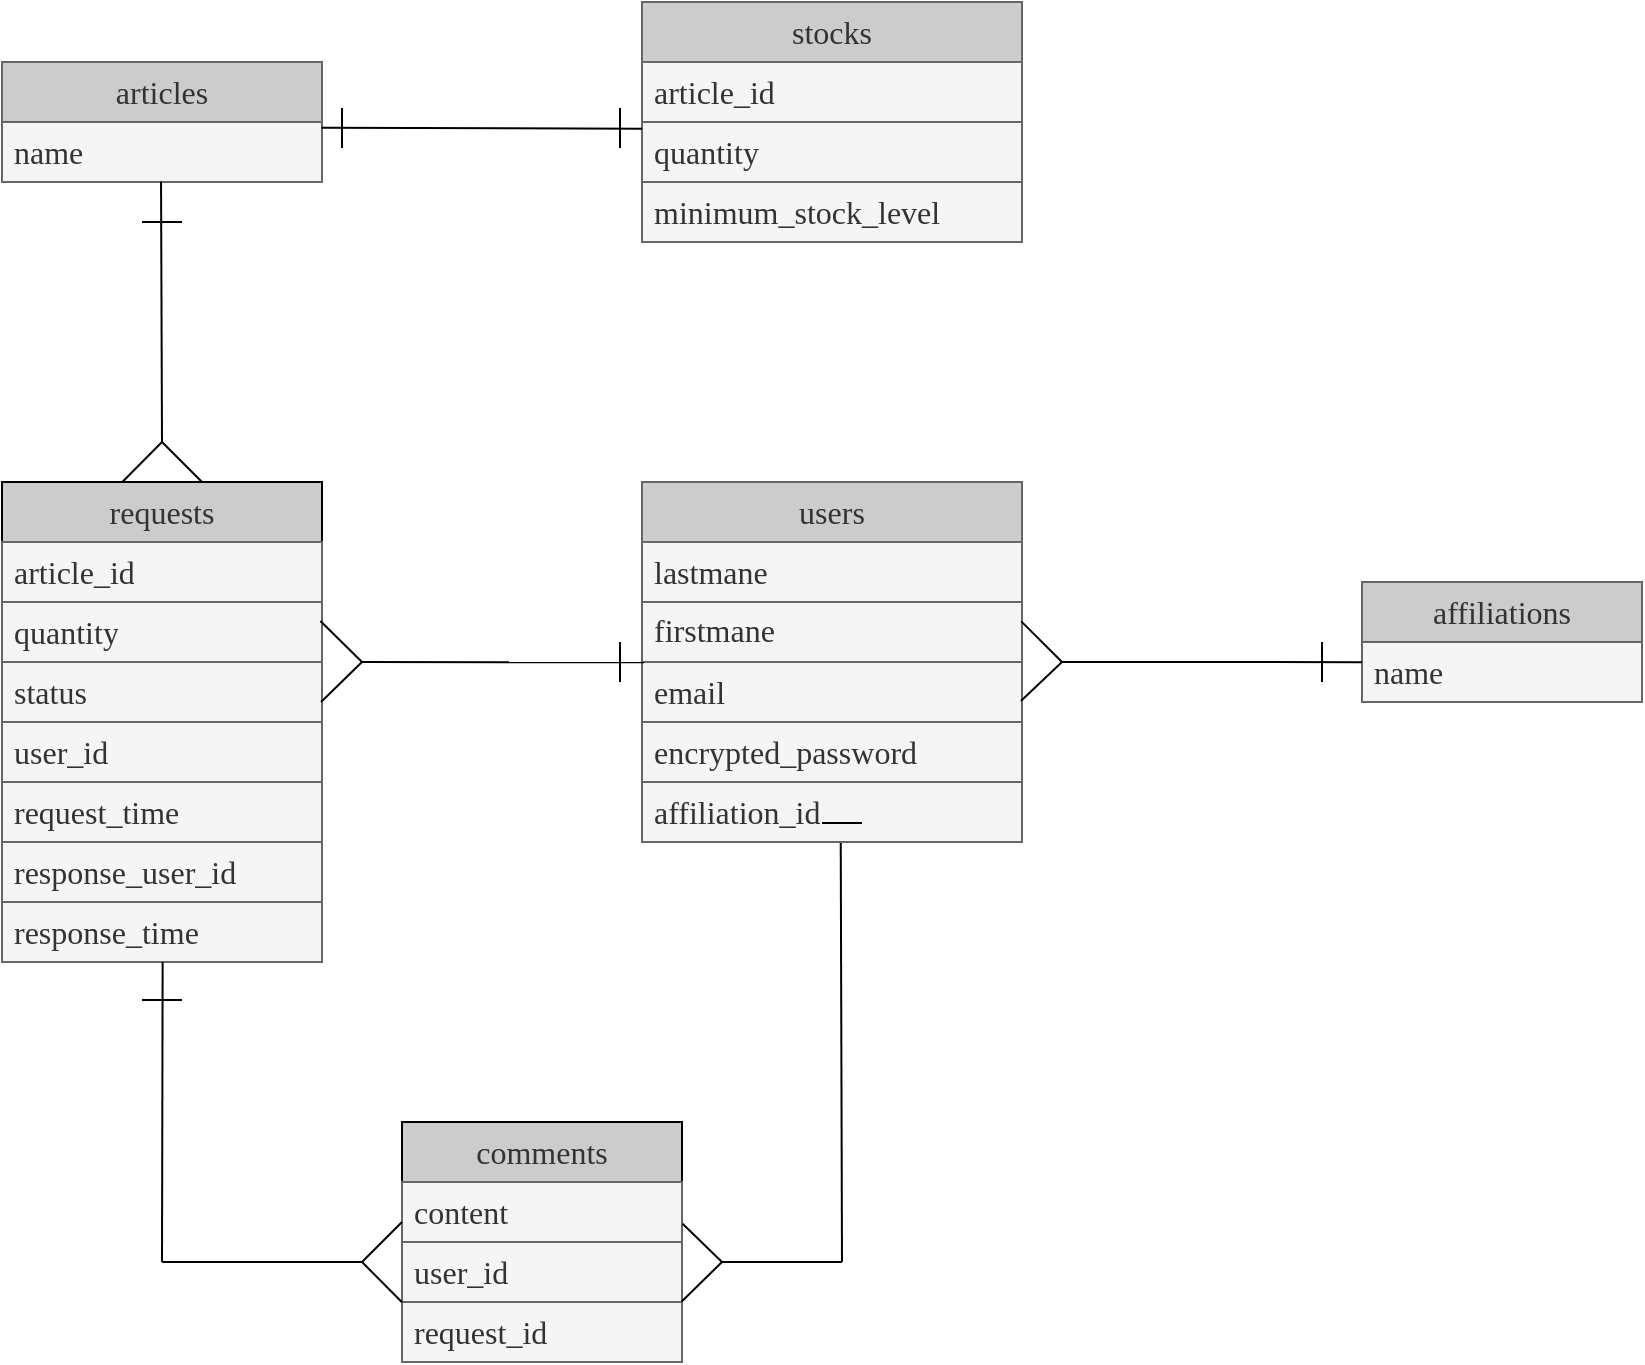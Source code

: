 <mxfile>
    <diagram id="Gapq9H3bDP9QJpvoK2ed" name="ページ1">
        <mxGraphModel dx="167" dy="152" grid="1" gridSize="10" guides="1" tooltips="1" connect="1" arrows="1" fold="1" page="1" pageScale="1" pageWidth="1169" pageHeight="827" math="0" shadow="0">
            <root>
                <mxCell id="0"/>
                <mxCell id="1" parent="0"/>
                <mxCell id="3" value="&lt;span style=&quot;caret-color: rgb(0, 0, 0); font-family: -webkit-standard; font-size: medium; text-align: start;&quot;&gt;requests&lt;/span&gt;" style="swimlane;fontStyle=0;childLayout=stackLayout;horizontal=1;startSize=30;horizontalStack=0;resizeParent=1;resizeParentMax=0;resizeLast=0;collapsible=1;marginBottom=0;whiteSpace=wrap;html=1;fillColor=#CCCCCC;fontColor=#333333;labelBackgroundColor=none;" parent="1" vertex="1">
                    <mxGeometry x="160" y="320" width="160" height="240" as="geometry"/>
                </mxCell>
                <mxCell id="4" value="&lt;span style=&quot;caret-color: rgb(0, 0, 0); font-family: -webkit-standard; font-size: medium;&quot;&gt;article_id&lt;/span&gt;" style="text;strokeColor=#666666;fillColor=#f5f5f5;align=left;verticalAlign=middle;spacingLeft=4;spacingRight=4;overflow=hidden;points=[[0,0.5],[1,0.5]];portConstraint=eastwest;rotatable=0;whiteSpace=wrap;html=1;fontColor=#333333;" parent="3" vertex="1">
                    <mxGeometry y="30" width="160" height="30" as="geometry"/>
                </mxCell>
                <mxCell id="5" value="&lt;span style=&quot;caret-color: rgb(0, 0, 0); font-family: -webkit-standard; font-size: medium;&quot;&gt;quantity&lt;/span&gt;" style="text;strokeColor=#666666;fillColor=#f5f5f5;align=left;verticalAlign=middle;spacingLeft=4;spacingRight=4;overflow=hidden;points=[[0,0.5],[1,0.5]];portConstraint=eastwest;rotatable=0;whiteSpace=wrap;html=1;fontColor=#333333;" parent="3" vertex="1">
                    <mxGeometry y="60" width="160" height="30" as="geometry"/>
                </mxCell>
                <mxCell id="11" value="&lt;font size=&quot;3&quot; face=&quot;-webkit-standard&quot;&gt;&lt;span style=&quot;caret-color: rgb(0, 0, 0);&quot;&gt;status&lt;/span&gt;&lt;/font&gt;" style="text;strokeColor=#666666;fillColor=#f5f5f5;align=left;verticalAlign=middle;spacingLeft=4;spacingRight=4;overflow=hidden;points=[[0,0.5],[1,0.5]];portConstraint=eastwest;rotatable=0;whiteSpace=wrap;html=1;fontColor=#333333;" parent="3" vertex="1">
                    <mxGeometry y="90" width="160" height="30" as="geometry"/>
                </mxCell>
                <mxCell id="9" value="&lt;span style=&quot;caret-color: rgb(0, 0, 0); font-family: -webkit-standard; font-size: medium;&quot;&gt;user_id&lt;/span&gt;" style="text;strokeColor=#666666;fillColor=#f5f5f5;align=left;verticalAlign=middle;spacingLeft=4;spacingRight=4;overflow=hidden;points=[[0,0.5],[1,0.5]];portConstraint=eastwest;rotatable=0;whiteSpace=wrap;html=1;fontColor=#333333;" parent="3" vertex="1">
                    <mxGeometry y="120" width="160" height="30" as="geometry"/>
                </mxCell>
                <mxCell id="10" value="&lt;span style=&quot;caret-color: rgb(0, 0, 0); font-family: -webkit-standard; font-size: medium;&quot;&gt;request_time&lt;/span&gt;" style="text;strokeColor=#666666;fillColor=#f5f5f5;align=left;verticalAlign=middle;spacingLeft=4;spacingRight=4;overflow=hidden;points=[[0,0.5],[1,0.5]];portConstraint=eastwest;rotatable=0;whiteSpace=wrap;html=1;fontColor=#333333;" parent="3" vertex="1">
                    <mxGeometry y="150" width="160" height="30" as="geometry"/>
                </mxCell>
                <mxCell id="8" value="&lt;span style=&quot;caret-color: rgb(0, 0, 0); font-family: -webkit-standard; font-size: medium;&quot;&gt;response_user_id&lt;/span&gt;" style="text;strokeColor=#666666;fillColor=#f5f5f5;align=left;verticalAlign=middle;spacingLeft=4;spacingRight=4;overflow=hidden;points=[[0,0.5],[1,0.5]];portConstraint=eastwest;rotatable=0;whiteSpace=wrap;html=1;fontColor=#333333;" parent="3" vertex="1">
                    <mxGeometry y="180" width="160" height="30" as="geometry"/>
                </mxCell>
                <mxCell id="7" value="&lt;span style=&quot;caret-color: rgb(0, 0, 0); font-family: -webkit-standard; font-size: medium;&quot;&gt;response_time&lt;/span&gt;" style="text;strokeColor=#666666;fillColor=#f5f5f5;align=left;verticalAlign=middle;spacingLeft=4;spacingRight=4;overflow=hidden;points=[[0,0.5],[1,0.5]];portConstraint=eastwest;rotatable=0;whiteSpace=wrap;html=1;fontColor=#333333;" parent="3" vertex="1">
                    <mxGeometry y="210" width="160" height="30" as="geometry"/>
                </mxCell>
                <mxCell id="12" value="&lt;span style=&quot;caret-color: rgb(0, 0, 0); font-family: -webkit-standard; font-size: medium; text-align: start;&quot;&gt;users&lt;/span&gt;" style="swimlane;fontStyle=0;childLayout=stackLayout;horizontal=1;startSize=30;horizontalStack=0;resizeParent=1;resizeParentMax=0;resizeLast=0;collapsible=1;marginBottom=0;whiteSpace=wrap;html=1;fontColor=#333333;fillColor=#CCCCCC;strokeColor=#666666;" parent="1" vertex="1">
                    <mxGeometry x="480" y="320" width="190" height="180" as="geometry"/>
                </mxCell>
                <mxCell id="13" value="&lt;span style=&quot;color: rgb(51, 51, 51); font-family: -webkit-standard; font-size: medium; font-style: normal; font-variant-ligatures: normal; font-variant-caps: normal; font-weight: 400; letter-spacing: normal; orphans: 2; text-align: left; text-indent: 0px; text-transform: none; widows: 2; word-spacing: 0px; -webkit-text-stroke-width: 0px; caret-color: rgb(0, 0, 0); text-decoration-thickness: initial; text-decoration-style: initial; text-decoration-color: initial; float: none; display: inline !important;&quot;&gt;lastmane&lt;/span&gt;" style="text;strokeColor=#666666;fillColor=#f5f5f5;align=left;verticalAlign=middle;spacingLeft=4;spacingRight=4;overflow=hidden;points=[[0,0.5],[1,0.5]];portConstraint=eastwest;rotatable=0;whiteSpace=wrap;html=1;fontColor=#333333;labelBackgroundColor=none;" parent="12" vertex="1">
                    <mxGeometry y="30" width="190" height="30" as="geometry"/>
                </mxCell>
                <mxCell id="60" value="&lt;div style=&quot;line-height: 18px;&quot;&gt;&lt;font size=&quot;3&quot; face=&quot;-webkit-standard&quot;&gt;&lt;span style=&quot;caret-color: rgb(0, 0, 0);&quot;&gt;firstmane&lt;/span&gt;&lt;/font&gt;&lt;/div&gt;" style="text;strokeColor=#666666;fillColor=#f5f5f5;align=left;verticalAlign=middle;spacingLeft=4;spacingRight=4;overflow=hidden;points=[[0,0.5],[1,0.5]];portConstraint=eastwest;rotatable=0;whiteSpace=wrap;html=1;fontColor=#333333;labelBackgroundColor=none;" vertex="1" parent="12">
                    <mxGeometry y="60" width="190" height="30" as="geometry"/>
                </mxCell>
                <mxCell id="16" value="&lt;span style=&quot;caret-color: rgb(0, 0, 0); font-family: -webkit-standard; font-size: medium;&quot;&gt;email&lt;span class=&quot;Apple-converted-space&quot;&gt;&amp;nbsp;&lt;/span&gt;&lt;/span&gt;" style="text;strokeColor=#666666;fillColor=#f5f5f5;align=left;verticalAlign=middle;spacingLeft=4;spacingRight=4;overflow=hidden;points=[[0,0.5],[1,0.5]];portConstraint=eastwest;rotatable=0;whiteSpace=wrap;html=1;fontColor=#333333;" parent="12" vertex="1">
                    <mxGeometry y="90" width="190" height="30" as="geometry"/>
                </mxCell>
                <mxCell id="14" value="&lt;span style=&quot;caret-color: rgb(0, 0, 0); font-family: -webkit-standard; font-size: medium;&quot;&gt;encrypted_password&lt;span class=&quot;Apple-converted-space&quot;&gt;&amp;nbsp;&lt;/span&gt;&lt;/span&gt;" style="text;strokeColor=#666666;fillColor=#f5f5f5;align=left;verticalAlign=middle;spacingLeft=4;spacingRight=4;overflow=hidden;points=[[0,0.5],[1,0.5]];portConstraint=eastwest;rotatable=0;whiteSpace=wrap;html=1;fontColor=#333333;" parent="12" vertex="1">
                    <mxGeometry y="120" width="190" height="30" as="geometry"/>
                </mxCell>
                <mxCell id="15" value="&lt;span style=&quot;caret-color: rgb(0, 0, 0); font-family: -webkit-standard; font-size: medium;&quot;&gt;affiliation_id&lt;/span&gt;" style="text;strokeColor=#666666;fillColor=#f5f5f5;align=left;verticalAlign=middle;spacingLeft=4;spacingRight=4;overflow=hidden;points=[[0,0.5],[1,0.5]];portConstraint=eastwest;rotatable=0;whiteSpace=wrap;html=1;fontColor=#333333;" parent="12" vertex="1">
                    <mxGeometry y="150" width="190" height="30" as="geometry"/>
                </mxCell>
                <mxCell id="17" value="&lt;span style=&quot;caret-color: rgb(0, 0, 0); font-family: -webkit-standard; font-size: medium; text-align: start;&quot;&gt;comments&lt;/span&gt;" style="swimlane;fontStyle=0;childLayout=stackLayout;horizontal=1;startSize=30;horizontalStack=0;resizeParent=1;resizeParentMax=0;resizeLast=0;collapsible=1;marginBottom=0;whiteSpace=wrap;html=1;labelBackgroundColor=none;fillColor=#CCCCCC;fontColor=#333333;" parent="1" vertex="1">
                    <mxGeometry x="360" y="640" width="140" height="120" as="geometry"/>
                </mxCell>
                <mxCell id="18" value="&lt;span style=&quot;caret-color: rgb(0, 0, 0); font-family: -webkit-standard; font-size: medium;&quot;&gt;content&lt;/span&gt;" style="text;strokeColor=#666666;fillColor=#f5f5f5;align=left;verticalAlign=middle;spacingLeft=4;spacingRight=4;overflow=hidden;points=[[0,0.5],[1,0.5]];portConstraint=eastwest;rotatable=0;whiteSpace=wrap;html=1;labelBackgroundColor=none;fontColor=#333333;" parent="17" vertex="1">
                    <mxGeometry y="30" width="140" height="30" as="geometry"/>
                </mxCell>
                <mxCell id="19" value="&lt;span style=&quot;caret-color: rgb(0, 0, 0); font-family: -webkit-standard; font-size: medium;&quot;&gt;user_id&lt;/span&gt;" style="text;strokeColor=#666666;fillColor=#f5f5f5;align=left;verticalAlign=middle;spacingLeft=4;spacingRight=4;overflow=hidden;points=[[0,0.5],[1,0.5]];portConstraint=eastwest;rotatable=0;whiteSpace=wrap;html=1;labelBackgroundColor=none;fontColor=#333333;" parent="17" vertex="1">
                    <mxGeometry y="60" width="140" height="30" as="geometry"/>
                </mxCell>
                <mxCell id="20" value="&lt;span style=&quot;caret-color: rgb(0, 0, 0); font-family: -webkit-standard; font-size: medium;&quot;&gt;request_id&lt;/span&gt;" style="text;strokeColor=#666666;fillColor=#f5f5f5;align=left;verticalAlign=middle;spacingLeft=4;spacingRight=4;overflow=hidden;points=[[0,0.5],[1,0.5]];portConstraint=eastwest;rotatable=0;whiteSpace=wrap;html=1;labelBackgroundColor=none;fontColor=#333333;" parent="17" vertex="1">
                    <mxGeometry y="90" width="140" height="30" as="geometry"/>
                </mxCell>
                <mxCell id="21" value="&lt;span style=&quot;caret-color: rgb(0, 0, 0); font-family: -webkit-standard; font-size: medium; text-align: start;&quot;&gt;affiliations&lt;/span&gt;" style="swimlane;fontStyle=0;childLayout=stackLayout;horizontal=1;startSize=30;horizontalStack=0;resizeParent=1;resizeParentMax=0;resizeLast=0;collapsible=1;marginBottom=0;whiteSpace=wrap;html=1;labelBackgroundColor=none;fontColor=#333333;fillColor=#CCCCCC;strokeColor=#666666;" parent="1" vertex="1">
                    <mxGeometry x="840" y="370" width="140" height="60" as="geometry"/>
                </mxCell>
                <mxCell id="22" value="&lt;span style=&quot;caret-color: rgb(0, 0, 0); font-family: -webkit-standard; font-size: medium;&quot;&gt;name&lt;/span&gt;" style="text;strokeColor=#666666;fillColor=#f5f5f5;align=left;verticalAlign=middle;spacingLeft=4;spacingRight=4;overflow=hidden;points=[[0,0.5],[1,0.5]];portConstraint=eastwest;rotatable=0;whiteSpace=wrap;html=1;labelBackgroundColor=none;fontColor=#333333;" parent="21" vertex="1">
                    <mxGeometry y="30" width="140" height="30" as="geometry"/>
                </mxCell>
                <mxCell id="25" value="&lt;span style=&quot;caret-color: rgb(0, 0, 0); font-family: -webkit-standard; font-size: medium; text-align: start;&quot;&gt;articles&lt;/span&gt;" style="swimlane;fontStyle=0;childLayout=stackLayout;horizontal=1;startSize=30;horizontalStack=0;resizeParent=1;resizeParentMax=0;resizeLast=0;collapsible=1;marginBottom=0;whiteSpace=wrap;html=1;labelBackgroundColor=none;fontColor=#333333;fillColor=#CCCCCC;strokeColor=#666666;" parent="1" vertex="1">
                    <mxGeometry x="160" y="110" width="160" height="60" as="geometry"/>
                </mxCell>
                <mxCell id="26" value="&lt;span style=&quot;caret-color: rgb(0, 0, 0); font-family: -webkit-standard; font-size: medium;&quot;&gt;name&lt;span class=&quot;Apple-converted-space&quot;&gt;&amp;nbsp;&lt;/span&gt;&lt;/span&gt;" style="text;strokeColor=#666666;fillColor=#f5f5f5;align=left;verticalAlign=middle;spacingLeft=4;spacingRight=4;overflow=hidden;points=[[0,0.5],[1,0.5]];portConstraint=eastwest;rotatable=0;whiteSpace=wrap;html=1;labelBackgroundColor=none;fontColor=#333333;" parent="25" vertex="1">
                    <mxGeometry y="30" width="160" height="30" as="geometry"/>
                </mxCell>
                <mxCell id="37" value="" style="endArrow=none;html=1;fontColor=default;" parent="25" edge="1">
                    <mxGeometry width="50" height="50" relative="1" as="geometry">
                        <mxPoint x="70" y="80" as="sourcePoint"/>
                        <mxPoint x="90" y="80" as="targetPoint"/>
                    </mxGeometry>
                </mxCell>
                <mxCell id="29" value="&lt;span style=&quot;caret-color: rgb(0, 0, 0); font-family: -webkit-standard; font-size: medium; text-align: start;&quot;&gt;stocks&lt;/span&gt;" style="swimlane;fontStyle=0;childLayout=stackLayout;horizontal=1;startSize=30;horizontalStack=0;resizeParent=1;resizeParentMax=0;resizeLast=0;collapsible=1;marginBottom=0;whiteSpace=wrap;html=1;labelBackgroundColor=none;fillColor=#CCCCCC;fontColor=#333333;strokeColor=#666666;" parent="1" vertex="1">
                    <mxGeometry x="480" y="80" width="190" height="120" as="geometry"/>
                </mxCell>
                <mxCell id="30" value="&lt;span style=&quot;caret-color: rgb(0, 0, 0); font-family: -webkit-standard; font-size: medium;&quot;&gt;article_id&lt;span class=&quot;Apple-converted-space&quot;&gt;&amp;nbsp;&lt;/span&gt;&lt;/span&gt;" style="text;strokeColor=#666666;fillColor=#f5f5f5;align=left;verticalAlign=middle;spacingLeft=4;spacingRight=4;overflow=hidden;points=[[0,0.5],[1,0.5]];portConstraint=eastwest;rotatable=0;whiteSpace=wrap;html=1;labelBackgroundColor=none;fontColor=#333333;" parent="29" vertex="1">
                    <mxGeometry y="30" width="190" height="30" as="geometry"/>
                </mxCell>
                <mxCell id="31" value="&lt;span style=&quot;caret-color: rgb(0, 0, 0); font-family: -webkit-standard; font-size: medium;&quot;&gt;quantity&lt;span class=&quot;Apple-converted-space&quot;&gt;&amp;nbsp;&lt;/span&gt;&lt;/span&gt;" style="text;strokeColor=#666666;fillColor=#f5f5f5;align=left;verticalAlign=middle;spacingLeft=4;spacingRight=4;overflow=hidden;points=[[0,0.5],[1,0.5]];portConstraint=eastwest;rotatable=0;whiteSpace=wrap;html=1;labelBackgroundColor=none;fontColor=#333333;" parent="29" vertex="1">
                    <mxGeometry y="60" width="190" height="30" as="geometry"/>
                </mxCell>
                <mxCell id="32" value="&lt;span style=&quot;caret-color: rgb(0, 0, 0); font-family: -webkit-standard; font-size: medium;&quot;&gt;minimum_stock_level&lt;/span&gt;" style="text;strokeColor=#666666;fillColor=#f5f5f5;align=left;verticalAlign=middle;spacingLeft=4;spacingRight=4;overflow=hidden;points=[[0,0.5],[1,0.5]];portConstraint=eastwest;rotatable=0;whiteSpace=wrap;html=1;labelBackgroundColor=none;fontColor=#333333;" parent="29" vertex="1">
                    <mxGeometry y="90" width="190" height="30" as="geometry"/>
                </mxCell>
                <mxCell id="34" value="" style="endArrow=none;html=1;fontColor=default;entryX=0.497;entryY=0.993;entryDx=0;entryDy=0;entryPerimeter=0;" parent="1" target="26" edge="1">
                    <mxGeometry width="50" height="50" relative="1" as="geometry">
                        <mxPoint x="240" y="300" as="sourcePoint"/>
                        <mxPoint x="500" y="300" as="targetPoint"/>
                    </mxGeometry>
                </mxCell>
                <mxCell id="35" value="" style="endArrow=none;html=1;fontColor=default;exitX=0.625;exitY=0;exitDx=0;exitDy=0;exitPerimeter=0;" parent="1" source="3" edge="1">
                    <mxGeometry width="50" height="50" relative="1" as="geometry">
                        <mxPoint x="280" y="290" as="sourcePoint"/>
                        <mxPoint x="240" y="300" as="targetPoint"/>
                    </mxGeometry>
                </mxCell>
                <mxCell id="36" value="" style="endArrow=none;html=1;fontColor=default;entryX=0.376;entryY=0;entryDx=0;entryDy=0;entryPerimeter=0;" parent="1" target="3" edge="1">
                    <mxGeometry width="50" height="50" relative="1" as="geometry">
                        <mxPoint x="240" y="300" as="sourcePoint"/>
                        <mxPoint x="330" y="240" as="targetPoint"/>
                    </mxGeometry>
                </mxCell>
                <mxCell id="38" value="" style="endArrow=none;html=1;fontColor=default;entryX=0.001;entryY=0.111;entryDx=0;entryDy=0;entryPerimeter=0;exitX=0.998;exitY=0.095;exitDx=0;exitDy=0;exitPerimeter=0;" parent="1" source="26" target="31" edge="1">
                    <mxGeometry width="50" height="50" relative="1" as="geometry">
                        <mxPoint x="320" y="144" as="sourcePoint"/>
                        <mxPoint x="420" y="120" as="targetPoint"/>
                    </mxGeometry>
                </mxCell>
                <mxCell id="39" value="" style="endArrow=none;html=1;fontColor=default;" parent="1" edge="1">
                    <mxGeometry width="50" height="50" relative="1" as="geometry">
                        <mxPoint x="330" y="153" as="sourcePoint"/>
                        <mxPoint x="330" y="133" as="targetPoint"/>
                    </mxGeometry>
                </mxCell>
                <mxCell id="40" value="" style="endArrow=none;html=1;fontColor=default;" parent="1" edge="1">
                    <mxGeometry width="50" height="50" relative="1" as="geometry">
                        <mxPoint x="469" y="153" as="sourcePoint"/>
                        <mxPoint x="469" y="133" as="targetPoint"/>
                    </mxGeometry>
                </mxCell>
                <mxCell id="41" value="" style="endArrow=none;html=1;fontColor=default;entryX=0.005;entryY=0.006;entryDx=0;entryDy=0;entryPerimeter=0;" parent="1" target="16" edge="1">
                    <mxGeometry width="50" height="50" relative="1" as="geometry">
                        <mxPoint x="340" y="410" as="sourcePoint"/>
                        <mxPoint x="450" y="370" as="targetPoint"/>
                    </mxGeometry>
                </mxCell>
                <mxCell id="42" value="" style="endArrow=none;html=1;fontColor=default;exitX=0.997;exitY=0.667;exitDx=0;exitDy=0;exitPerimeter=0;" parent="1" source="11" edge="1">
                    <mxGeometry width="50" height="50" relative="1" as="geometry">
                        <mxPoint x="400" y="420" as="sourcePoint"/>
                        <mxPoint x="340" y="410" as="targetPoint"/>
                    </mxGeometry>
                </mxCell>
                <mxCell id="43" value="" style="endArrow=none;html=1;fontColor=default;exitX=0.995;exitY=0.318;exitDx=0;exitDy=0;exitPerimeter=0;" parent="1" source="5" edge="1">
                    <mxGeometry width="50" height="50" relative="1" as="geometry">
                        <mxPoint x="322" y="391" as="sourcePoint"/>
                        <mxPoint x="340" y="410" as="targetPoint"/>
                    </mxGeometry>
                </mxCell>
                <mxCell id="45" value="" style="endArrow=none;html=1;fontColor=default;" parent="1" edge="1">
                    <mxGeometry width="50" height="50" relative="1" as="geometry">
                        <mxPoint x="469" y="420" as="sourcePoint"/>
                        <mxPoint x="469" y="400" as="targetPoint"/>
                    </mxGeometry>
                </mxCell>
                <mxCell id="46" value="" style="endArrow=none;html=1;fontColor=default;exitX=0.502;exitY=1.002;exitDx=0;exitDy=0;exitPerimeter=0;" parent="1" source="7" edge="1">
                    <mxGeometry width="50" height="50" relative="1" as="geometry">
                        <mxPoint x="320" y="630" as="sourcePoint"/>
                        <mxPoint x="240" y="710" as="targetPoint"/>
                    </mxGeometry>
                </mxCell>
                <mxCell id="47" value="" style="endArrow=none;html=1;fontColor=default;" parent="1" edge="1">
                    <mxGeometry width="50" height="50" relative="1" as="geometry">
                        <mxPoint x="240" y="710" as="sourcePoint"/>
                        <mxPoint x="340" y="710" as="targetPoint"/>
                    </mxGeometry>
                </mxCell>
                <mxCell id="48" value="" style="endArrow=none;html=1;fontColor=default;entryX=0;entryY=0.666;entryDx=0;entryDy=0;entryPerimeter=0;" parent="1" target="18" edge="1">
                    <mxGeometry width="50" height="50" relative="1" as="geometry">
                        <mxPoint x="340" y="710" as="sourcePoint"/>
                        <mxPoint x="390" y="680" as="targetPoint"/>
                    </mxGeometry>
                </mxCell>
                <mxCell id="49" value="" style="endArrow=none;html=1;fontColor=default;entryX=0;entryY=1.005;entryDx=0;entryDy=0;entryPerimeter=0;" parent="1" target="19" edge="1">
                    <mxGeometry width="50" height="50" relative="1" as="geometry">
                        <mxPoint x="340" y="710" as="sourcePoint"/>
                        <mxPoint x="390" y="680" as="targetPoint"/>
                    </mxGeometry>
                </mxCell>
                <mxCell id="50" value="" style="endArrow=none;html=1;fontColor=default;" parent="1" edge="1">
                    <mxGeometry width="50" height="50" relative="1" as="geometry">
                        <mxPoint x="230" y="579" as="sourcePoint"/>
                        <mxPoint x="250" y="579" as="targetPoint"/>
                    </mxGeometry>
                </mxCell>
                <mxCell id="51" value="" style="endArrow=none;html=1;fontColor=default;exitX=1.002;exitY=0.695;exitDx=0;exitDy=0;exitPerimeter=0;" parent="1" source="18" edge="1">
                    <mxGeometry width="50" height="50" relative="1" as="geometry">
                        <mxPoint x="390" y="610" as="sourcePoint"/>
                        <mxPoint x="520" y="710" as="targetPoint"/>
                    </mxGeometry>
                </mxCell>
                <mxCell id="52" value="" style="endArrow=none;html=1;fontColor=default;exitX=0.999;exitY=-0.007;exitDx=0;exitDy=0;exitPerimeter=0;" parent="1" source="20" edge="1">
                    <mxGeometry width="50" height="50" relative="1" as="geometry">
                        <mxPoint x="450" y="720" as="sourcePoint"/>
                        <mxPoint x="520" y="710" as="targetPoint"/>
                    </mxGeometry>
                </mxCell>
                <mxCell id="53" value="" style="endArrow=none;html=1;fontColor=default;" parent="1" edge="1">
                    <mxGeometry width="50" height="50" relative="1" as="geometry">
                        <mxPoint x="520" y="710" as="sourcePoint"/>
                        <mxPoint x="580" y="710" as="targetPoint"/>
                    </mxGeometry>
                </mxCell>
                <mxCell id="54" value="" style="endArrow=none;html=1;fontColor=default;entryX=0.523;entryY=1.018;entryDx=0;entryDy=0;entryPerimeter=0;" parent="1" target="15" edge="1">
                    <mxGeometry width="50" height="50" relative="1" as="geometry">
                        <mxPoint x="580" y="710" as="sourcePoint"/>
                        <mxPoint x="520" y="550" as="targetPoint"/>
                    </mxGeometry>
                </mxCell>
                <mxCell id="55" value="" style="endArrow=none;html=1;fontColor=default;" parent="1" edge="1">
                    <mxGeometry width="50" height="50" relative="1" as="geometry">
                        <mxPoint x="570" y="490.52" as="sourcePoint"/>
                        <mxPoint x="590" y="490.52" as="targetPoint"/>
                    </mxGeometry>
                </mxCell>
                <mxCell id="56" value="" style="endArrow=none;html=1;fontColor=default;entryX=0;entryY=0.336;entryDx=0;entryDy=0;entryPerimeter=0;" parent="1" target="22" edge="1">
                    <mxGeometry width="50" height="50" relative="1" as="geometry">
                        <mxPoint x="690" y="410" as="sourcePoint"/>
                        <mxPoint x="790" y="410" as="targetPoint"/>
                    </mxGeometry>
                </mxCell>
                <mxCell id="57" value="" style="endArrow=none;html=1;fontColor=default;exitX=0.997;exitY=0.649;exitDx=0;exitDy=0;exitPerimeter=0;" parent="1" source="16" edge="1">
                    <mxGeometry width="50" height="50" relative="1" as="geometry">
                        <mxPoint x="680" y="450" as="sourcePoint"/>
                        <mxPoint x="690" y="410" as="targetPoint"/>
                    </mxGeometry>
                </mxCell>
                <mxCell id="58" value="" style="endArrow=none;html=1;fontColor=default;entryX=0.998;entryY=0.323;entryDx=0;entryDy=0;entryPerimeter=0;" parent="1" target="60" edge="1">
                    <mxGeometry width="50" height="50" relative="1" as="geometry">
                        <mxPoint x="690" y="410" as="sourcePoint"/>
                        <mxPoint x="730" y="400" as="targetPoint"/>
                    </mxGeometry>
                </mxCell>
                <mxCell id="59" value="" style="endArrow=none;html=1;fontColor=default;" parent="1" edge="1">
                    <mxGeometry width="50" height="50" relative="1" as="geometry">
                        <mxPoint x="820" y="420" as="sourcePoint"/>
                        <mxPoint x="820" y="400" as="targetPoint"/>
                    </mxGeometry>
                </mxCell>
            </root>
        </mxGraphModel>
    </diagram>
</mxfile>
